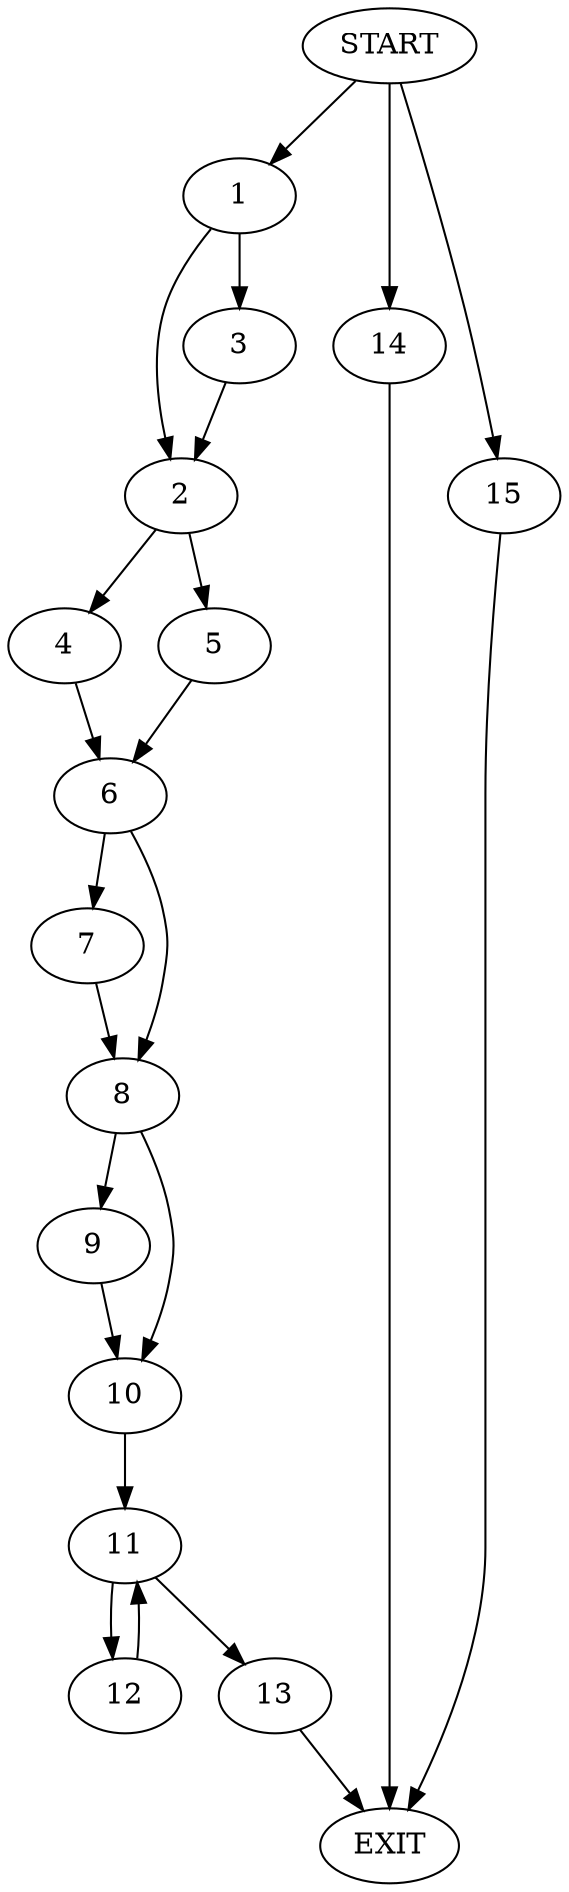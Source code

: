digraph {
0 [label="START"]
16 [label="EXIT"]
0 -> 1
1 -> 2
1 -> 3
3 -> 2
2 -> 4
2 -> 5
4 -> 6
5 -> 6
6 -> 7
6 -> 8
7 -> 8
8 -> 9
8 -> 10
9 -> 10
10 -> 11
11 -> 12
11 -> 13
12 -> 11
13 -> 16
0 -> 14
14 -> 16
0 -> 15
15 -> 16
}
